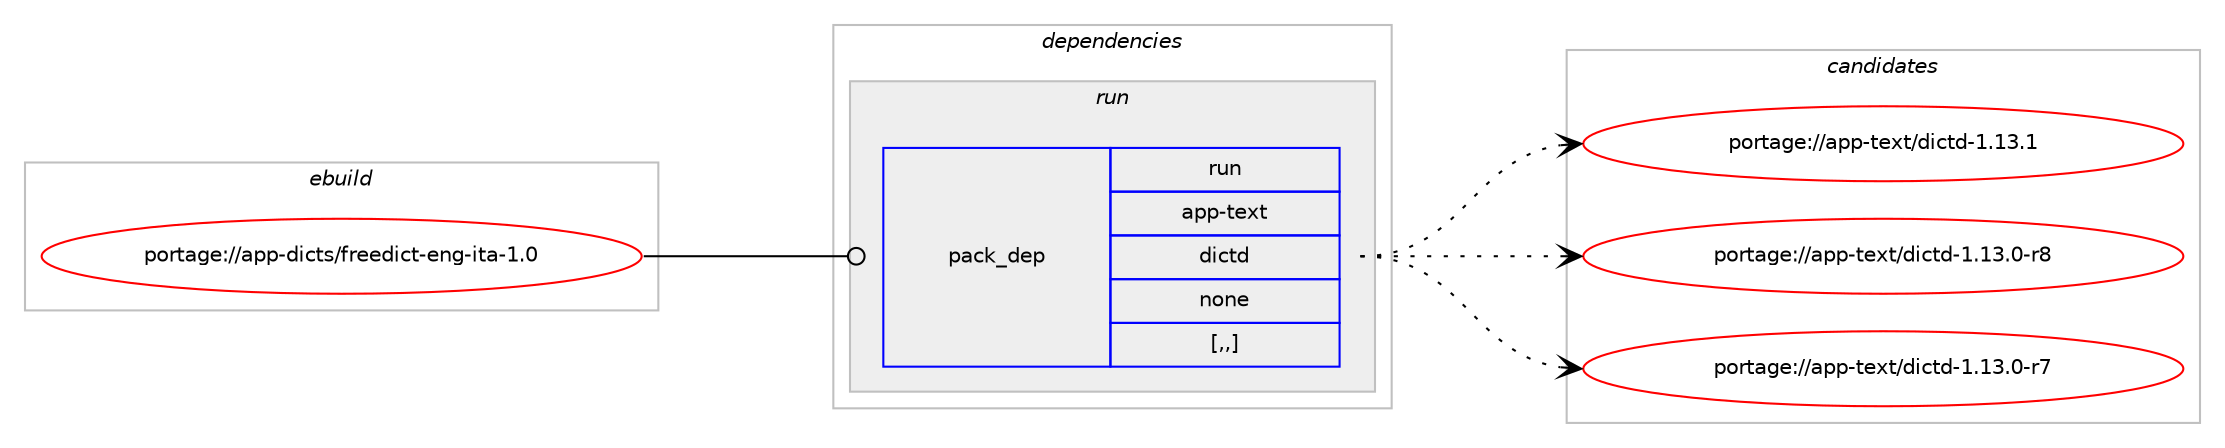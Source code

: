 digraph prolog {

# *************
# Graph options
# *************

newrank=true;
concentrate=true;
compound=true;
graph [rankdir=LR,fontname=Helvetica,fontsize=10,ranksep=1.5];#, ranksep=2.5, nodesep=0.2];
edge  [arrowhead=vee];
node  [fontname=Helvetica,fontsize=10];

# **********
# The ebuild
# **********

subgraph cluster_leftcol {
color=gray;
label=<<i>ebuild</i>>;
id [label="portage://app-dicts/freedict-eng-ita-1.0", color=red, width=4, href="../app-dicts/freedict-eng-ita-1.0.svg"];
}

# ****************
# The dependencies
# ****************

subgraph cluster_midcol {
color=gray;
label=<<i>dependencies</i>>;
subgraph cluster_compile {
fillcolor="#eeeeee";
style=filled;
label=<<i>compile</i>>;
}
subgraph cluster_compileandrun {
fillcolor="#eeeeee";
style=filled;
label=<<i>compile and run</i>>;
}
subgraph cluster_run {
fillcolor="#eeeeee";
style=filled;
label=<<i>run</i>>;
subgraph pack371401 {
dependency508835 [label=<<TABLE BORDER="0" CELLBORDER="1" CELLSPACING="0" CELLPADDING="4" WIDTH="220"><TR><TD ROWSPAN="6" CELLPADDING="30">pack_dep</TD></TR><TR><TD WIDTH="110">run</TD></TR><TR><TD>app-text</TD></TR><TR><TD>dictd</TD></TR><TR><TD>none</TD></TR><TR><TD>[,,]</TD></TR></TABLE>>, shape=none, color=blue];
}
id:e -> dependency508835:w [weight=20,style="solid",arrowhead="odot"];
}
}

# **************
# The candidates
# **************

subgraph cluster_choices {
rank=same;
color=gray;
label=<<i>candidates</i>>;

subgraph choice371401 {
color=black;
nodesep=1;
choice9711211245116101120116471001059911610045494649514649 [label="portage://app-text/dictd-1.13.1", color=red, width=4,href="../app-text/dictd-1.13.1.svg"];
choice97112112451161011201164710010599116100454946495146484511456 [label="portage://app-text/dictd-1.13.0-r8", color=red, width=4,href="../app-text/dictd-1.13.0-r8.svg"];
choice97112112451161011201164710010599116100454946495146484511455 [label="portage://app-text/dictd-1.13.0-r7", color=red, width=4,href="../app-text/dictd-1.13.0-r7.svg"];
dependency508835:e -> choice9711211245116101120116471001059911610045494649514649:w [style=dotted,weight="100"];
dependency508835:e -> choice97112112451161011201164710010599116100454946495146484511456:w [style=dotted,weight="100"];
dependency508835:e -> choice97112112451161011201164710010599116100454946495146484511455:w [style=dotted,weight="100"];
}
}

}
